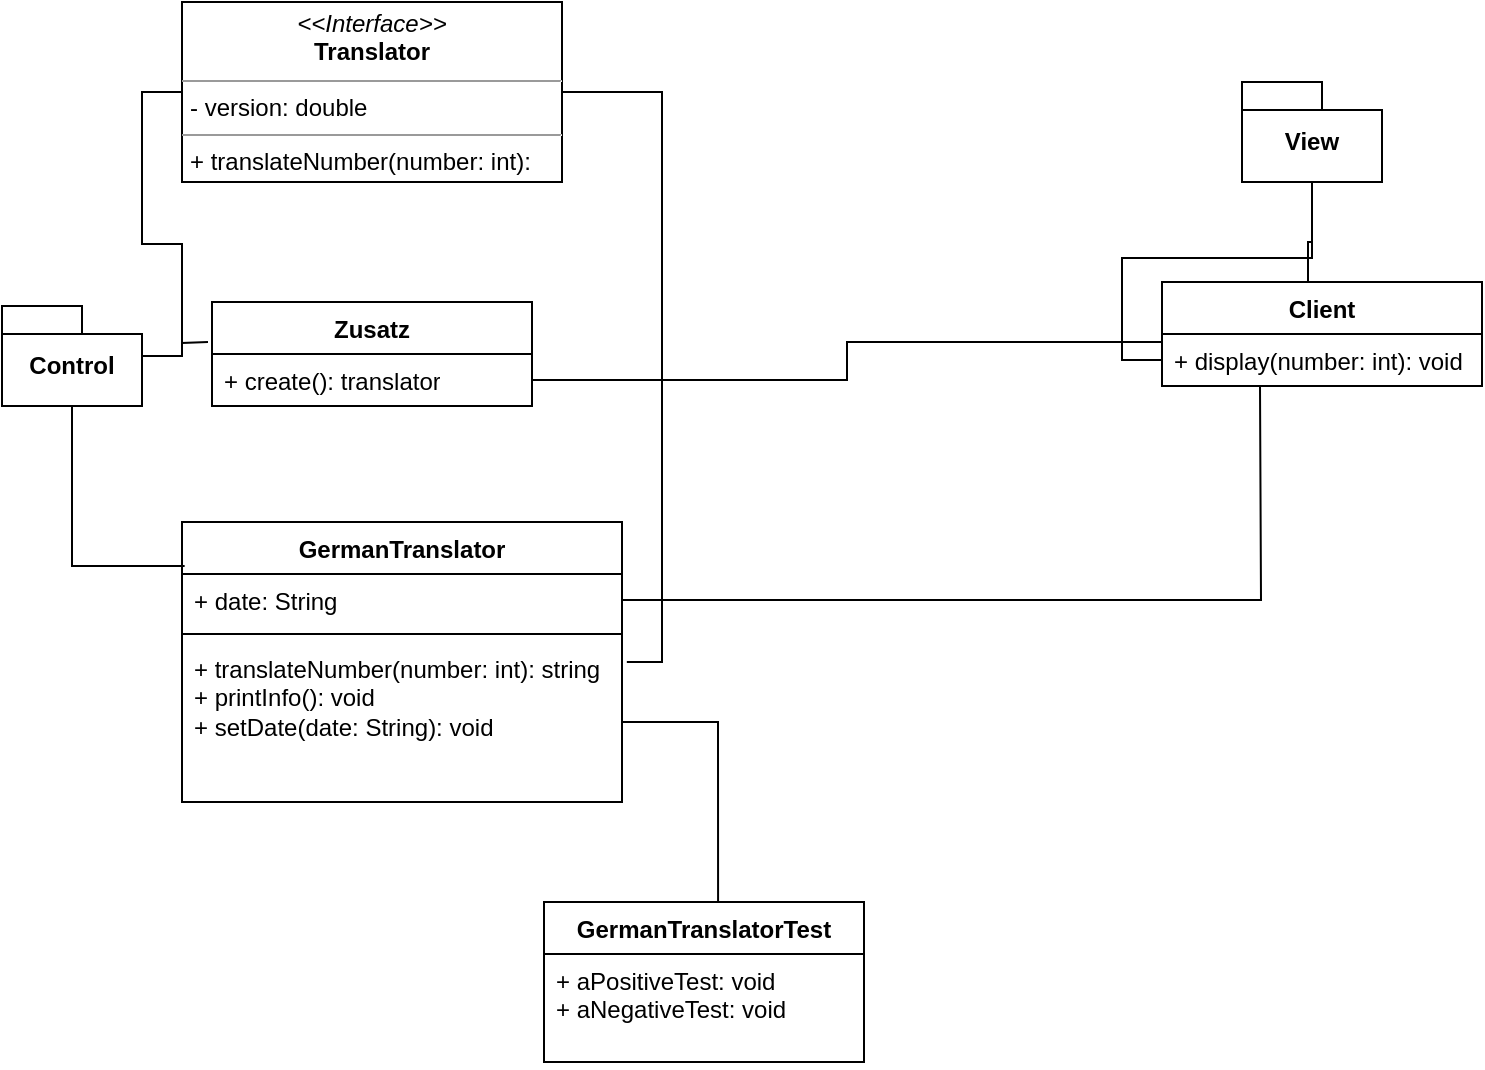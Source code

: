 <mxfile version="22.0.4" type="github">
  <diagram name="Seite-1" id="5V9SH9c3NSWFQfInE6C_">
    <mxGraphModel dx="871" dy="566" grid="1" gridSize="10" guides="1" tooltips="1" connect="1" arrows="1" fold="1" page="1" pageScale="1" pageWidth="827" pageHeight="1169" math="0" shadow="0">
      <root>
        <mxCell id="0" />
        <mxCell id="1" parent="0" />
        <mxCell id="T4spZ1vWAG2XRsaIptAK-25" style="edgeStyle=orthogonalEdgeStyle;rounded=0;orthogonalLoop=1;jettySize=auto;html=1;entryX=1.011;entryY=0.125;entryDx=0;entryDy=0;entryPerimeter=0;endArrow=none;endFill=0;" edge="1" parent="1" source="U-u-RXDK0CMt0D9OdLan-10" target="T4spZ1vWAG2XRsaIptAK-4">
          <mxGeometry relative="1" as="geometry">
            <mxPoint x="320" y="380" as="targetPoint" />
            <Array as="points">
              <mxPoint x="340" y="95" />
              <mxPoint x="340" y="380" />
            </Array>
          </mxGeometry>
        </mxCell>
        <mxCell id="U-u-RXDK0CMt0D9OdLan-10" value="&lt;p style=&quot;margin:0px;margin-top:4px;text-align:center;&quot;&gt;&lt;i&gt;&amp;lt;&amp;lt;Interface&amp;gt;&amp;gt;&lt;/i&gt;&lt;br&gt;&lt;b&gt;Translator&lt;/b&gt;&lt;/p&gt;&lt;hr size=&quot;1&quot;&gt;&lt;p style=&quot;margin:0px;margin-left:4px;&quot;&gt;- version: double&lt;br&gt;&lt;/p&gt;&lt;hr size=&quot;1&quot;&gt;&lt;p style=&quot;margin:0px;margin-left:4px;&quot;&gt;+&amp;nbsp;translateNumber(number: int): String&lt;/p&gt;" style="verticalAlign=top;align=left;overflow=fill;fontSize=12;fontFamily=Helvetica;html=1;whiteSpace=wrap;" parent="1" vertex="1">
          <mxGeometry x="100" y="50" width="190" height="90" as="geometry" />
        </mxCell>
        <mxCell id="T4spZ1vWAG2XRsaIptAK-1" value="GermanTranslator" style="swimlane;fontStyle=1;align=center;verticalAlign=top;childLayout=stackLayout;horizontal=1;startSize=26;horizontalStack=0;resizeParent=1;resizeParentMax=0;resizeLast=0;collapsible=1;marginBottom=0;whiteSpace=wrap;html=1;" vertex="1" parent="1">
          <mxGeometry x="100" y="310" width="220" height="140" as="geometry" />
        </mxCell>
        <mxCell id="T4spZ1vWAG2XRsaIptAK-2" value="+ date: String" style="text;strokeColor=none;fillColor=none;align=left;verticalAlign=top;spacingLeft=4;spacingRight=4;overflow=hidden;rotatable=0;points=[[0,0.5],[1,0.5]];portConstraint=eastwest;whiteSpace=wrap;html=1;" vertex="1" parent="T4spZ1vWAG2XRsaIptAK-1">
          <mxGeometry y="26" width="220" height="26" as="geometry" />
        </mxCell>
        <mxCell id="T4spZ1vWAG2XRsaIptAK-3" value="" style="line;strokeWidth=1;fillColor=none;align=left;verticalAlign=middle;spacingTop=-1;spacingLeft=3;spacingRight=3;rotatable=0;labelPosition=right;points=[];portConstraint=eastwest;strokeColor=inherit;" vertex="1" parent="T4spZ1vWAG2XRsaIptAK-1">
          <mxGeometry y="52" width="220" height="8" as="geometry" />
        </mxCell>
        <mxCell id="T4spZ1vWAG2XRsaIptAK-4" value="+&amp;nbsp;translateNumber(number: int): string&lt;br&gt;+&amp;nbsp;printInfo(): void&lt;br&gt;+ setDate(date: String): void" style="text;strokeColor=none;fillColor=none;align=left;verticalAlign=top;spacingLeft=4;spacingRight=4;overflow=hidden;rotatable=0;points=[[0,0.5],[1,0.5]];portConstraint=eastwest;whiteSpace=wrap;html=1;" vertex="1" parent="T4spZ1vWAG2XRsaIptAK-1">
          <mxGeometry y="60" width="220" height="80" as="geometry" />
        </mxCell>
        <mxCell id="T4spZ1vWAG2XRsaIptAK-5" value="Zusatz" style="swimlane;fontStyle=1;align=center;verticalAlign=top;childLayout=stackLayout;horizontal=1;startSize=26;horizontalStack=0;resizeParent=1;resizeParentMax=0;resizeLast=0;collapsible=1;marginBottom=0;whiteSpace=wrap;html=1;" vertex="1" parent="1">
          <mxGeometry x="115" y="200" width="160" height="52" as="geometry" />
        </mxCell>
        <mxCell id="T4spZ1vWAG2XRsaIptAK-8" value="+ create(): translator" style="text;strokeColor=none;fillColor=none;align=left;verticalAlign=top;spacingLeft=4;spacingRight=4;overflow=hidden;rotatable=0;points=[[0,0.5],[1,0.5]];portConstraint=eastwest;whiteSpace=wrap;html=1;" vertex="1" parent="T4spZ1vWAG2XRsaIptAK-5">
          <mxGeometry y="26" width="160" height="26" as="geometry" />
        </mxCell>
        <mxCell id="T4spZ1vWAG2XRsaIptAK-9" value="Client" style="swimlane;fontStyle=1;align=center;verticalAlign=top;childLayout=stackLayout;horizontal=1;startSize=26;horizontalStack=0;resizeParent=1;resizeParentMax=0;resizeLast=0;collapsible=1;marginBottom=0;whiteSpace=wrap;html=1;" vertex="1" parent="1">
          <mxGeometry x="590" y="190" width="160" height="52" as="geometry" />
        </mxCell>
        <mxCell id="T4spZ1vWAG2XRsaIptAK-12" value="+ display(number: int): void" style="text;strokeColor=none;fillColor=none;align=left;verticalAlign=top;spacingLeft=4;spacingRight=4;overflow=hidden;rotatable=0;points=[[0,0.5],[1,0.5]];portConstraint=eastwest;whiteSpace=wrap;html=1;" vertex="1" parent="T4spZ1vWAG2XRsaIptAK-9">
          <mxGeometry y="26" width="160" height="26" as="geometry" />
        </mxCell>
        <mxCell id="T4spZ1vWAG2XRsaIptAK-16" value="" style="edgeStyle=orthogonalEdgeStyle;rounded=0;orthogonalLoop=1;jettySize=auto;html=1;endArrow=none;endFill=0;" edge="1" parent="1" source="T4spZ1vWAG2XRsaIptAK-13">
          <mxGeometry relative="1" as="geometry">
            <mxPoint x="113" y="220" as="targetPoint" />
          </mxGeometry>
        </mxCell>
        <mxCell id="T4spZ1vWAG2XRsaIptAK-18" value="" style="edgeStyle=orthogonalEdgeStyle;rounded=0;orthogonalLoop=1;jettySize=auto;html=1;entryX=0;entryY=0.5;entryDx=0;entryDy=0;endArrow=none;endFill=0;" edge="1" parent="1" source="T4spZ1vWAG2XRsaIptAK-13" target="U-u-RXDK0CMt0D9OdLan-10">
          <mxGeometry relative="1" as="geometry">
            <mxPoint x="90" y="90" as="targetPoint" />
          </mxGeometry>
        </mxCell>
        <mxCell id="T4spZ1vWAG2XRsaIptAK-20" value="" style="edgeStyle=orthogonalEdgeStyle;rounded=0;orthogonalLoop=1;jettySize=auto;html=1;entryX=0.006;entryY=-0.154;entryDx=0;entryDy=0;entryPerimeter=0;endArrow=none;endFill=0;" edge="1" parent="1" source="T4spZ1vWAG2XRsaIptAK-13" target="T4spZ1vWAG2XRsaIptAK-2">
          <mxGeometry relative="1" as="geometry">
            <mxPoint x="45" y="327" as="targetPoint" />
          </mxGeometry>
        </mxCell>
        <mxCell id="T4spZ1vWAG2XRsaIptAK-13" value="Control" style="shape=folder;fontStyle=1;spacingTop=10;tabWidth=40;tabHeight=14;tabPosition=left;html=1;whiteSpace=wrap;" vertex="1" parent="1">
          <mxGeometry x="10" y="202" width="70" height="50" as="geometry" />
        </mxCell>
        <mxCell id="T4spZ1vWAG2XRsaIptAK-15" value="" style="edgeStyle=orthogonalEdgeStyle;rounded=0;orthogonalLoop=1;jettySize=auto;html=1;endArrow=none;endFill=0;" edge="1" parent="1" source="T4spZ1vWAG2XRsaIptAK-14">
          <mxGeometry relative="1" as="geometry">
            <mxPoint x="663" y="190" as="targetPoint" />
            <Array as="points">
              <mxPoint x="665" y="170" />
              <mxPoint x="663" y="170" />
              <mxPoint x="663" y="190" />
            </Array>
          </mxGeometry>
        </mxCell>
        <mxCell id="T4spZ1vWAG2XRsaIptAK-29" value="" style="edgeStyle=orthogonalEdgeStyle;rounded=0;orthogonalLoop=1;jettySize=auto;html=1;endArrow=none;endFill=0;" edge="1" parent="1" source="T4spZ1vWAG2XRsaIptAK-14" target="T4spZ1vWAG2XRsaIptAK-12">
          <mxGeometry relative="1" as="geometry" />
        </mxCell>
        <mxCell id="T4spZ1vWAG2XRsaIptAK-14" value="View" style="shape=folder;fontStyle=1;spacingTop=10;tabWidth=40;tabHeight=14;tabPosition=left;html=1;whiteSpace=wrap;" vertex="1" parent="1">
          <mxGeometry x="630" y="90" width="70" height="50" as="geometry" />
        </mxCell>
        <mxCell id="T4spZ1vWAG2XRsaIptAK-24" style="edgeStyle=orthogonalEdgeStyle;rounded=0;orthogonalLoop=1;jettySize=auto;html=1;exitX=1;exitY=0.5;exitDx=0;exitDy=0;entryX=0;entryY=0.154;entryDx=0;entryDy=0;entryPerimeter=0;endArrow=none;endFill=0;" edge="1" parent="1" source="T4spZ1vWAG2XRsaIptAK-8" target="T4spZ1vWAG2XRsaIptAK-12">
          <mxGeometry relative="1" as="geometry" />
        </mxCell>
        <mxCell id="T4spZ1vWAG2XRsaIptAK-26" style="edgeStyle=orthogonalEdgeStyle;rounded=0;orthogonalLoop=1;jettySize=auto;html=1;endArrow=none;endFill=0;" edge="1" parent="1" source="T4spZ1vWAG2XRsaIptAK-2">
          <mxGeometry relative="1" as="geometry">
            <mxPoint x="639" y="242" as="targetPoint" />
          </mxGeometry>
        </mxCell>
        <mxCell id="T4spZ1vWAG2XRsaIptAK-30" value="GermanTranslatorTest" style="swimlane;fontStyle=1;align=center;verticalAlign=top;childLayout=stackLayout;horizontal=1;startSize=26;horizontalStack=0;resizeParent=1;resizeParentMax=0;resizeLast=0;collapsible=1;marginBottom=0;whiteSpace=wrap;html=1;" vertex="1" parent="1">
          <mxGeometry x="281" y="500" width="160" height="80" as="geometry" />
        </mxCell>
        <mxCell id="T4spZ1vWAG2XRsaIptAK-33" value="+&amp;nbsp;aPositiveTest: void&lt;br&gt;+&amp;nbsp;aNegativeTest: void" style="text;strokeColor=none;fillColor=none;align=left;verticalAlign=top;spacingLeft=4;spacingRight=4;overflow=hidden;rotatable=0;points=[[0,0.5],[1,0.5]];portConstraint=eastwest;whiteSpace=wrap;html=1;" vertex="1" parent="T4spZ1vWAG2XRsaIptAK-30">
          <mxGeometry y="26" width="160" height="54" as="geometry" />
        </mxCell>
        <mxCell id="T4spZ1vWAG2XRsaIptAK-34" style="edgeStyle=orthogonalEdgeStyle;rounded=0;orthogonalLoop=1;jettySize=auto;html=1;entryX=0.544;entryY=0;entryDx=0;entryDy=0;entryPerimeter=0;endArrow=none;endFill=0;" edge="1" parent="1" source="T4spZ1vWAG2XRsaIptAK-4" target="T4spZ1vWAG2XRsaIptAK-30">
          <mxGeometry relative="1" as="geometry" />
        </mxCell>
      </root>
    </mxGraphModel>
  </diagram>
</mxfile>
